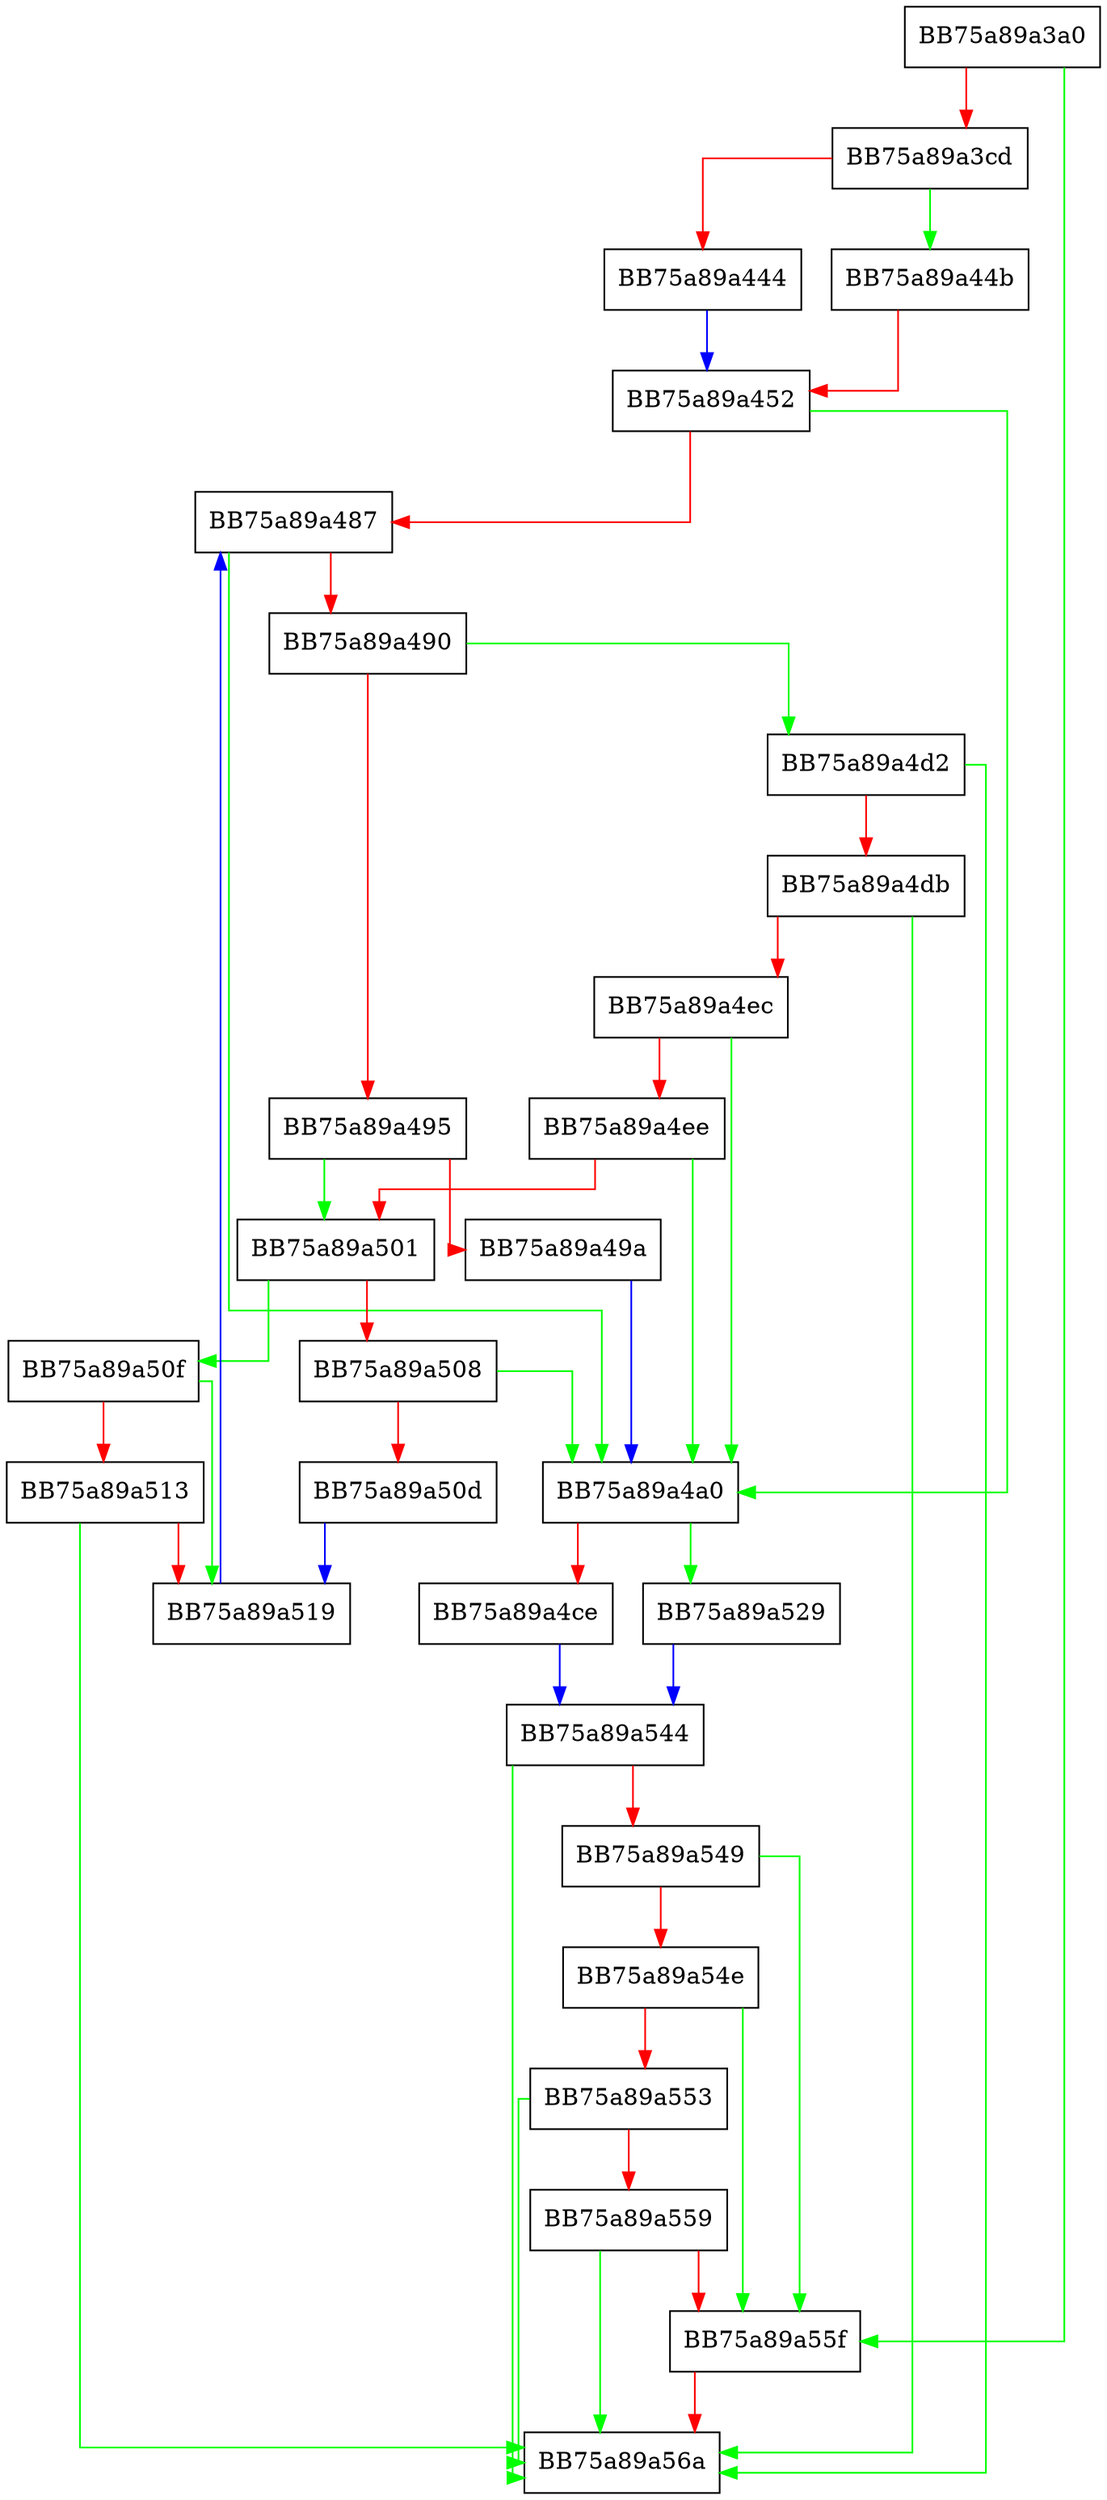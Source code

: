 digraph maybe_assign {
  node [shape="box"];
  graph [splines=ortho];
  BB75a89a3a0 -> BB75a89a55f [color="green"];
  BB75a89a3a0 -> BB75a89a3cd [color="red"];
  BB75a89a3cd -> BB75a89a44b [color="green"];
  BB75a89a3cd -> BB75a89a444 [color="red"];
  BB75a89a444 -> BB75a89a452 [color="blue"];
  BB75a89a44b -> BB75a89a452 [color="red"];
  BB75a89a452 -> BB75a89a4a0 [color="green"];
  BB75a89a452 -> BB75a89a487 [color="red"];
  BB75a89a487 -> BB75a89a4a0 [color="green"];
  BB75a89a487 -> BB75a89a490 [color="red"];
  BB75a89a490 -> BB75a89a4d2 [color="green"];
  BB75a89a490 -> BB75a89a495 [color="red"];
  BB75a89a495 -> BB75a89a501 [color="green"];
  BB75a89a495 -> BB75a89a49a [color="red"];
  BB75a89a49a -> BB75a89a4a0 [color="blue"];
  BB75a89a4a0 -> BB75a89a529 [color="green"];
  BB75a89a4a0 -> BB75a89a4ce [color="red"];
  BB75a89a4ce -> BB75a89a544 [color="blue"];
  BB75a89a4d2 -> BB75a89a56a [color="green"];
  BB75a89a4d2 -> BB75a89a4db [color="red"];
  BB75a89a4db -> BB75a89a56a [color="green"];
  BB75a89a4db -> BB75a89a4ec [color="red"];
  BB75a89a4ec -> BB75a89a4a0 [color="green"];
  BB75a89a4ec -> BB75a89a4ee [color="red"];
  BB75a89a4ee -> BB75a89a4a0 [color="green"];
  BB75a89a4ee -> BB75a89a501 [color="red"];
  BB75a89a501 -> BB75a89a50f [color="green"];
  BB75a89a501 -> BB75a89a508 [color="red"];
  BB75a89a508 -> BB75a89a4a0 [color="green"];
  BB75a89a508 -> BB75a89a50d [color="red"];
  BB75a89a50d -> BB75a89a519 [color="blue"];
  BB75a89a50f -> BB75a89a519 [color="green"];
  BB75a89a50f -> BB75a89a513 [color="red"];
  BB75a89a513 -> BB75a89a56a [color="green"];
  BB75a89a513 -> BB75a89a519 [color="red"];
  BB75a89a519 -> BB75a89a487 [color="blue"];
  BB75a89a529 -> BB75a89a544 [color="blue"];
  BB75a89a544 -> BB75a89a56a [color="green"];
  BB75a89a544 -> BB75a89a549 [color="red"];
  BB75a89a549 -> BB75a89a55f [color="green"];
  BB75a89a549 -> BB75a89a54e [color="red"];
  BB75a89a54e -> BB75a89a55f [color="green"];
  BB75a89a54e -> BB75a89a553 [color="red"];
  BB75a89a553 -> BB75a89a56a [color="green"];
  BB75a89a553 -> BB75a89a559 [color="red"];
  BB75a89a559 -> BB75a89a56a [color="green"];
  BB75a89a559 -> BB75a89a55f [color="red"];
  BB75a89a55f -> BB75a89a56a [color="red"];
}
